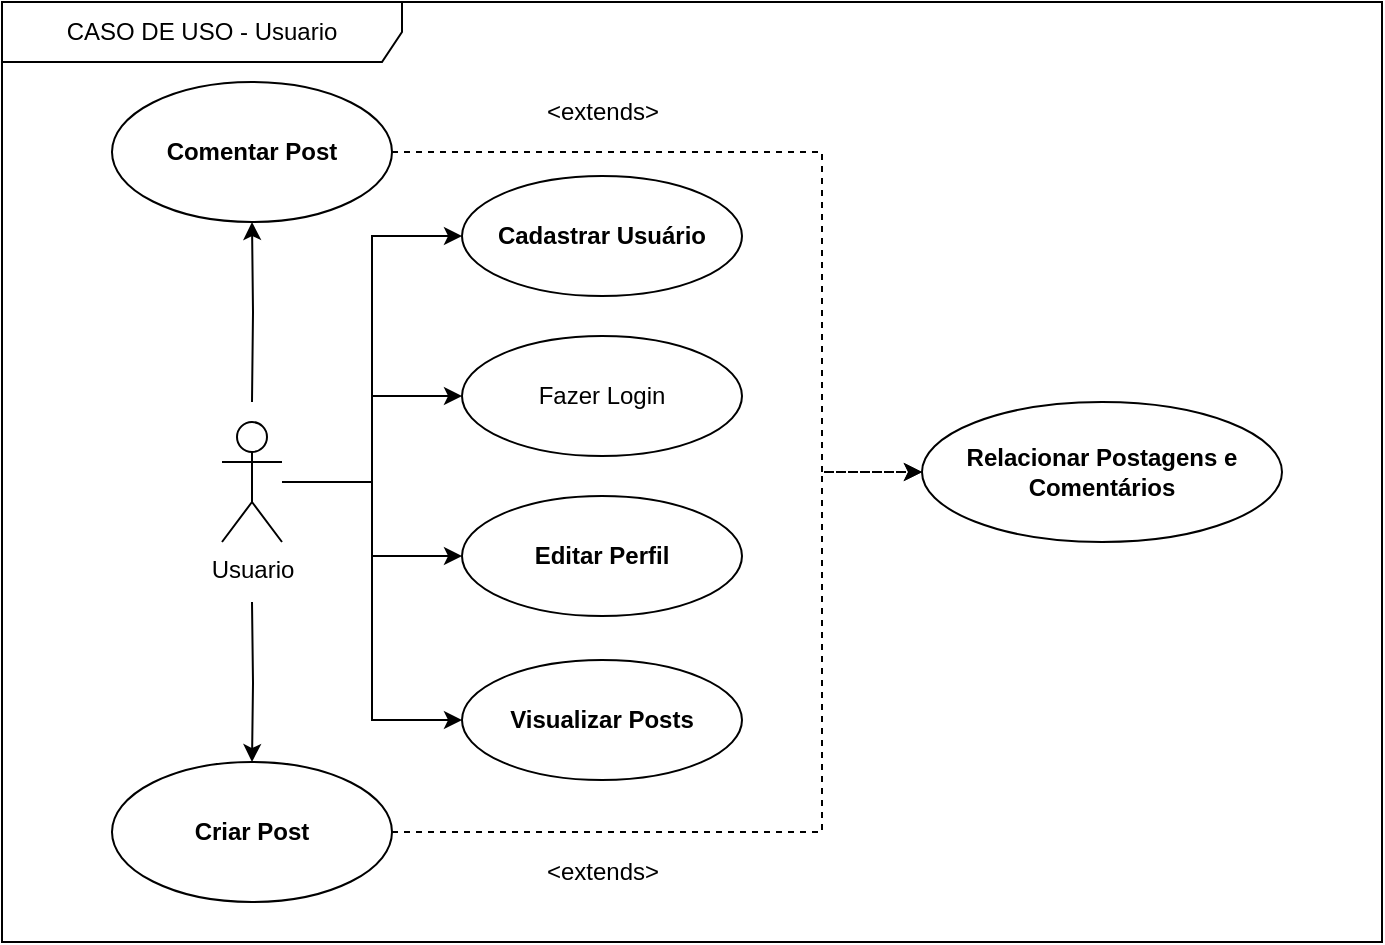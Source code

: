 <mxfile version="26.2.14">
  <diagram name="Página-1" id="_pBhAU1H5xWY1ATLEpE2">
    <mxGraphModel dx="1026" dy="524" grid="1" gridSize="10" guides="1" tooltips="1" connect="1" arrows="1" fold="1" page="1" pageScale="1" pageWidth="827" pageHeight="1169" math="0" shadow="0">
      <root>
        <mxCell id="0" />
        <mxCell id="1" parent="0" />
        <mxCell id="4moywfV-kU5STPwCgtIo-18" style="edgeStyle=orthogonalEdgeStyle;rounded=0;orthogonalLoop=1;jettySize=auto;html=1;entryX=0;entryY=0.5;entryDx=0;entryDy=0;" edge="1" parent="1" source="4moywfV-kU5STPwCgtIo-1" target="4moywfV-kU5STPwCgtIo-3">
          <mxGeometry relative="1" as="geometry" />
        </mxCell>
        <mxCell id="4moywfV-kU5STPwCgtIo-19" style="edgeStyle=orthogonalEdgeStyle;rounded=0;orthogonalLoop=1;jettySize=auto;html=1;entryX=0;entryY=0.5;entryDx=0;entryDy=0;" edge="1" parent="1" source="4moywfV-kU5STPwCgtIo-1" target="4moywfV-kU5STPwCgtIo-4">
          <mxGeometry relative="1" as="geometry" />
        </mxCell>
        <mxCell id="4moywfV-kU5STPwCgtIo-20" style="edgeStyle=orthogonalEdgeStyle;rounded=0;orthogonalLoop=1;jettySize=auto;html=1;entryX=0;entryY=0.5;entryDx=0;entryDy=0;" edge="1" parent="1" source="4moywfV-kU5STPwCgtIo-1" target="4moywfV-kU5STPwCgtIo-5">
          <mxGeometry relative="1" as="geometry" />
        </mxCell>
        <mxCell id="4moywfV-kU5STPwCgtIo-21" style="edgeStyle=orthogonalEdgeStyle;rounded=0;orthogonalLoop=1;jettySize=auto;html=1;entryX=0.5;entryY=1;entryDx=0;entryDy=0;" edge="1" parent="1" target="4moywfV-kU5STPwCgtIo-9">
          <mxGeometry relative="1" as="geometry">
            <mxPoint x="205" y="210" as="sourcePoint" />
          </mxGeometry>
        </mxCell>
        <mxCell id="4moywfV-kU5STPwCgtIo-22" value="" style="edgeStyle=orthogonalEdgeStyle;rounded=0;orthogonalLoop=1;jettySize=auto;html=1;" edge="1" parent="1" target="4moywfV-kU5STPwCgtIo-6">
          <mxGeometry relative="1" as="geometry">
            <mxPoint x="205" y="310" as="sourcePoint" />
          </mxGeometry>
        </mxCell>
        <mxCell id="4moywfV-kU5STPwCgtIo-29" style="edgeStyle=orthogonalEdgeStyle;rounded=0;orthogonalLoop=1;jettySize=auto;html=1;entryX=0;entryY=0.5;entryDx=0;entryDy=0;" edge="1" parent="1" source="4moywfV-kU5STPwCgtIo-1" target="4moywfV-kU5STPwCgtIo-28">
          <mxGeometry relative="1" as="geometry" />
        </mxCell>
        <mxCell id="4moywfV-kU5STPwCgtIo-1" value="Usuario" style="shape=umlActor;verticalLabelPosition=bottom;verticalAlign=top;html=1;outlineConnect=0;" vertex="1" parent="1">
          <mxGeometry x="190" y="220" width="30" height="60" as="geometry" />
        </mxCell>
        <mxCell id="4moywfV-kU5STPwCgtIo-3" value="&lt;strong data-end=&quot;168&quot; data-start=&quot;147&quot;&gt;Cadastrar Usuário&lt;/strong&gt;" style="ellipse;whiteSpace=wrap;html=1;" vertex="1" parent="1">
          <mxGeometry x="310" y="97" width="140" height="60" as="geometry" />
        </mxCell>
        <mxCell id="4moywfV-kU5STPwCgtIo-4" value="Fazer Login" style="ellipse;whiteSpace=wrap;html=1;" vertex="1" parent="1">
          <mxGeometry x="310" y="177" width="140" height="60" as="geometry" />
        </mxCell>
        <mxCell id="4moywfV-kU5STPwCgtIo-5" value="&lt;strong data-end=&quot;385&quot; data-start=&quot;368&quot;&gt;Editar Perfil&lt;/strong&gt;" style="ellipse;whiteSpace=wrap;html=1;" vertex="1" parent="1">
          <mxGeometry x="310" y="257" width="140" height="60" as="geometry" />
        </mxCell>
        <mxCell id="4moywfV-kU5STPwCgtIo-24" style="edgeStyle=orthogonalEdgeStyle;rounded=0;orthogonalLoop=1;jettySize=auto;html=1;entryX=0;entryY=0.5;entryDx=0;entryDy=0;dashed=1;" edge="1" parent="1" source="4moywfV-kU5STPwCgtIo-6" target="4moywfV-kU5STPwCgtIo-8">
          <mxGeometry relative="1" as="geometry">
            <Array as="points">
              <mxPoint x="490" y="425" />
              <mxPoint x="490" y="245" />
            </Array>
          </mxGeometry>
        </mxCell>
        <mxCell id="4moywfV-kU5STPwCgtIo-6" value="&lt;strong data-end=&quot;483&quot; data-start=&quot;469&quot;&gt;Criar Post&lt;/strong&gt;" style="ellipse;whiteSpace=wrap;html=1;" vertex="1" parent="1">
          <mxGeometry x="135" y="390" width="140" height="70" as="geometry" />
        </mxCell>
        <mxCell id="4moywfV-kU5STPwCgtIo-8" value="&lt;strong data-end=&quot;1151&quot; data-start=&quot;1113&quot;&gt;Relacionar Postagens e Comentários&lt;/strong&gt;" style="ellipse;whiteSpace=wrap;html=1;" vertex="1" parent="1">
          <mxGeometry x="540" y="210" width="180" height="70" as="geometry" />
        </mxCell>
        <mxCell id="4moywfV-kU5STPwCgtIo-23" style="edgeStyle=orthogonalEdgeStyle;rounded=0;orthogonalLoop=1;jettySize=auto;html=1;entryX=0;entryY=0.5;entryDx=0;entryDy=0;dashed=1;" edge="1" parent="1" source="4moywfV-kU5STPwCgtIo-9" target="4moywfV-kU5STPwCgtIo-8">
          <mxGeometry relative="1" as="geometry">
            <Array as="points">
              <mxPoint x="490" y="85" />
              <mxPoint x="490" y="245" />
            </Array>
          </mxGeometry>
        </mxCell>
        <mxCell id="4moywfV-kU5STPwCgtIo-9" value="&lt;strong data-end=&quot;745&quot; data-start=&quot;728&quot;&gt;Comentar Post&lt;/strong&gt;" style="ellipse;whiteSpace=wrap;html=1;" vertex="1" parent="1">
          <mxGeometry x="135" y="50" width="140" height="70" as="geometry" />
        </mxCell>
        <mxCell id="4moywfV-kU5STPwCgtIo-25" value="&amp;lt;extends&amp;gt;" style="text;html=1;align=center;verticalAlign=middle;resizable=0;points=[];autosize=1;strokeColor=none;fillColor=none;" vertex="1" parent="1">
          <mxGeometry x="340" y="50" width="80" height="30" as="geometry" />
        </mxCell>
        <mxCell id="4moywfV-kU5STPwCgtIo-26" value="&amp;lt;extends&amp;gt;" style="text;html=1;align=center;verticalAlign=middle;resizable=0;points=[];autosize=1;strokeColor=none;fillColor=none;" vertex="1" parent="1">
          <mxGeometry x="340" y="430" width="80" height="30" as="geometry" />
        </mxCell>
        <mxCell id="4moywfV-kU5STPwCgtIo-27" value="CASO DE USO - Usuario" style="shape=umlFrame;whiteSpace=wrap;html=1;pointerEvents=0;width=200;height=30;" vertex="1" parent="1">
          <mxGeometry x="80" y="10" width="690" height="470" as="geometry" />
        </mxCell>
        <mxCell id="4moywfV-kU5STPwCgtIo-28" value="&lt;b&gt;Visualizar Posts&lt;/b&gt;" style="ellipse;whiteSpace=wrap;html=1;" vertex="1" parent="1">
          <mxGeometry x="310" y="339" width="140" height="60" as="geometry" />
        </mxCell>
      </root>
    </mxGraphModel>
  </diagram>
</mxfile>
